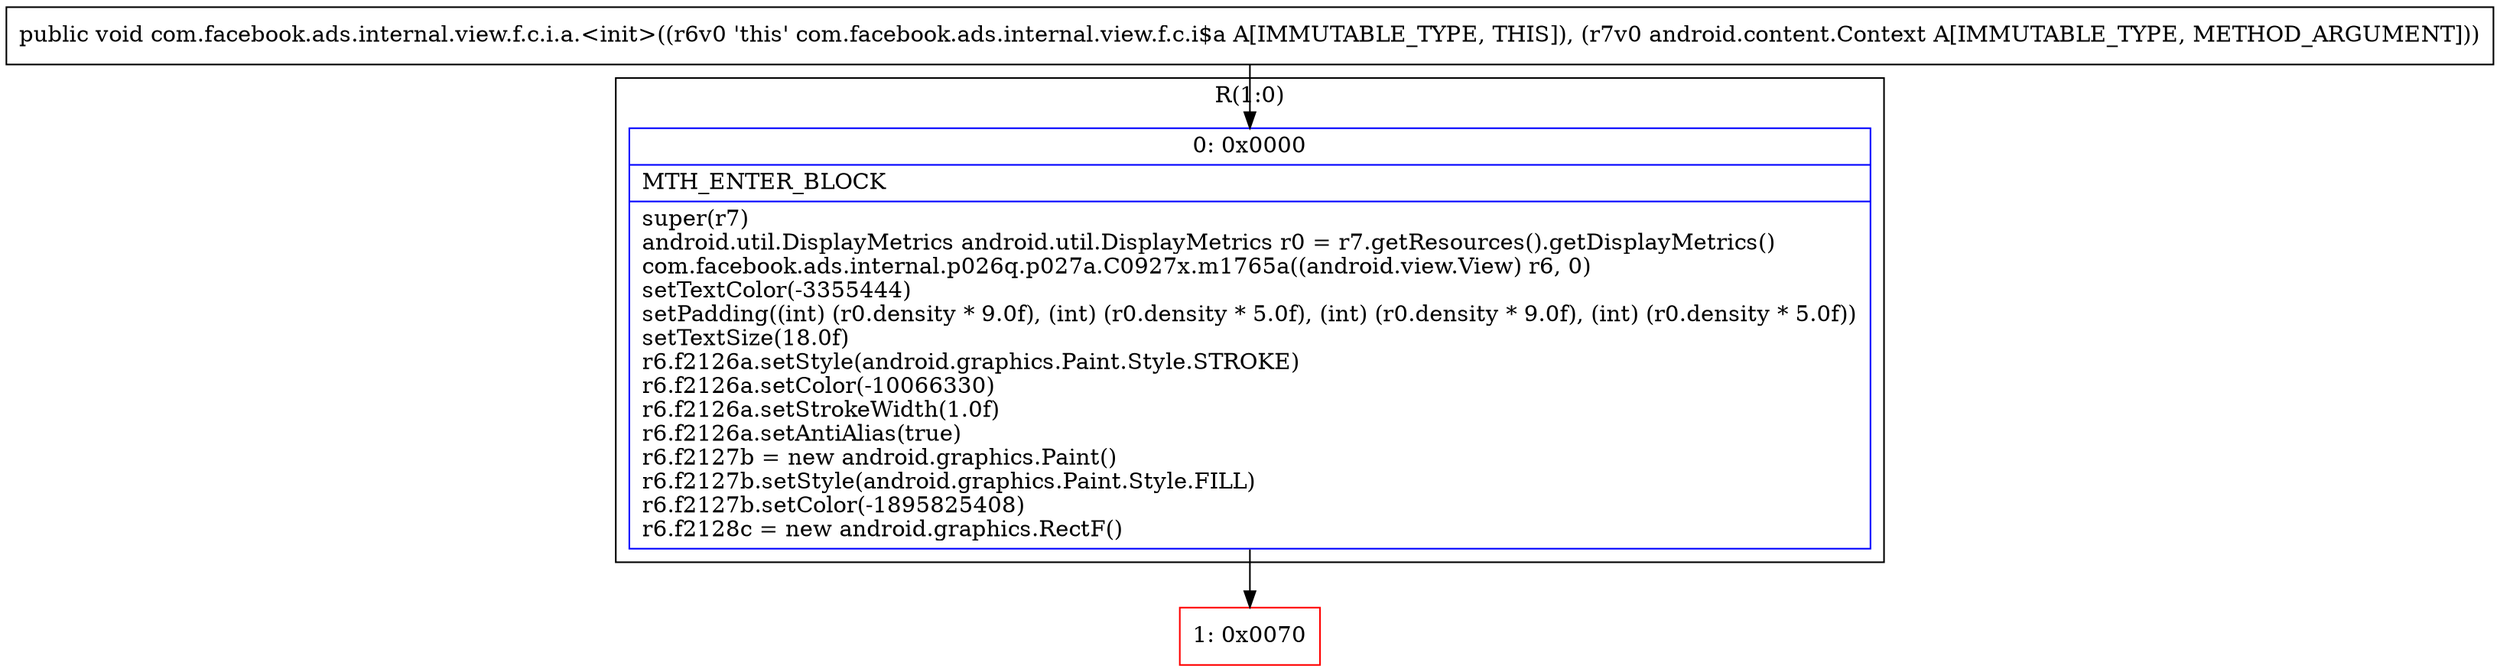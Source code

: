digraph "CFG forcom.facebook.ads.internal.view.f.c.i.a.\<init\>(Landroid\/content\/Context;)V" {
subgraph cluster_Region_1099840053 {
label = "R(1:0)";
node [shape=record,color=blue];
Node_0 [shape=record,label="{0\:\ 0x0000|MTH_ENTER_BLOCK\l|super(r7)\landroid.util.DisplayMetrics android.util.DisplayMetrics r0 = r7.getResources().getDisplayMetrics()\lcom.facebook.ads.internal.p026q.p027a.C0927x.m1765a((android.view.View) r6, 0)\lsetTextColor(\-3355444)\lsetPadding((int) (r0.density * 9.0f), (int) (r0.density * 5.0f), (int) (r0.density * 9.0f), (int) (r0.density * 5.0f))\lsetTextSize(18.0f)\lr6.f2126a.setStyle(android.graphics.Paint.Style.STROKE)\lr6.f2126a.setColor(\-10066330)\lr6.f2126a.setStrokeWidth(1.0f)\lr6.f2126a.setAntiAlias(true)\lr6.f2127b = new android.graphics.Paint()\lr6.f2127b.setStyle(android.graphics.Paint.Style.FILL)\lr6.f2127b.setColor(\-1895825408)\lr6.f2128c = new android.graphics.RectF()\l}"];
}
Node_1 [shape=record,color=red,label="{1\:\ 0x0070}"];
MethodNode[shape=record,label="{public void com.facebook.ads.internal.view.f.c.i.a.\<init\>((r6v0 'this' com.facebook.ads.internal.view.f.c.i$a A[IMMUTABLE_TYPE, THIS]), (r7v0 android.content.Context A[IMMUTABLE_TYPE, METHOD_ARGUMENT])) }"];
MethodNode -> Node_0;
Node_0 -> Node_1;
}

